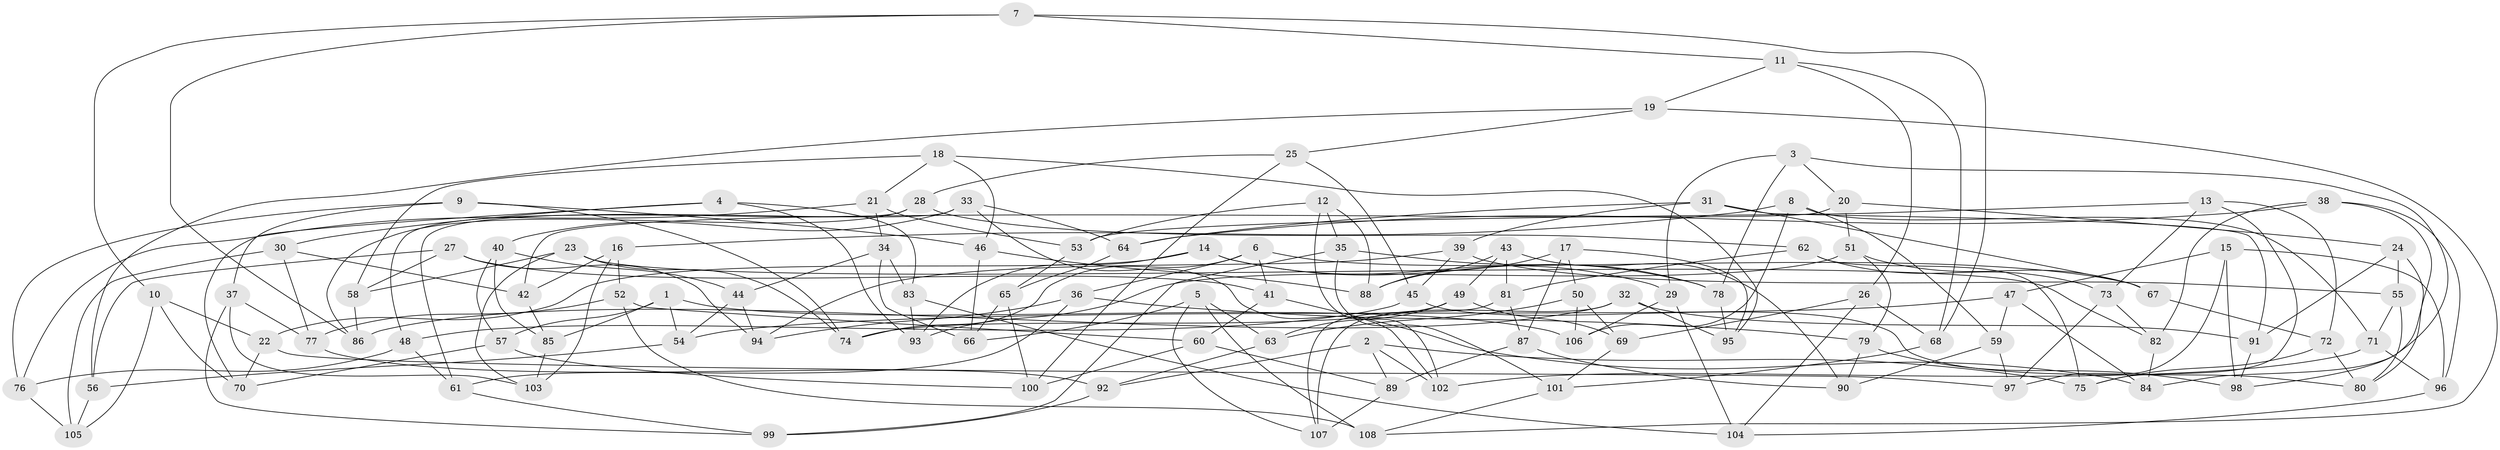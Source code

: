 // Generated by graph-tools (version 1.1) at 2025/11/02/27/25 16:11:48]
// undirected, 108 vertices, 216 edges
graph export_dot {
graph [start="1"]
  node [color=gray90,style=filled];
  1;
  2;
  3;
  4;
  5;
  6;
  7;
  8;
  9;
  10;
  11;
  12;
  13;
  14;
  15;
  16;
  17;
  18;
  19;
  20;
  21;
  22;
  23;
  24;
  25;
  26;
  27;
  28;
  29;
  30;
  31;
  32;
  33;
  34;
  35;
  36;
  37;
  38;
  39;
  40;
  41;
  42;
  43;
  44;
  45;
  46;
  47;
  48;
  49;
  50;
  51;
  52;
  53;
  54;
  55;
  56;
  57;
  58;
  59;
  60;
  61;
  62;
  63;
  64;
  65;
  66;
  67;
  68;
  69;
  70;
  71;
  72;
  73;
  74;
  75;
  76;
  77;
  78;
  79;
  80;
  81;
  82;
  83;
  84;
  85;
  86;
  87;
  88;
  89;
  90;
  91;
  92;
  93;
  94;
  95;
  96;
  97;
  98;
  99;
  100;
  101;
  102;
  103;
  104;
  105;
  106;
  107;
  108;
  1 -- 85;
  1 -- 57;
  1 -- 106;
  1 -- 54;
  2 -- 102;
  2 -- 89;
  2 -- 75;
  2 -- 92;
  3 -- 78;
  3 -- 20;
  3 -- 84;
  3 -- 29;
  4 -- 93;
  4 -- 83;
  4 -- 30;
  4 -- 70;
  5 -- 107;
  5 -- 63;
  5 -- 66;
  5 -- 108;
  6 -- 74;
  6 -- 41;
  6 -- 36;
  6 -- 67;
  7 -- 11;
  7 -- 10;
  7 -- 68;
  7 -- 86;
  8 -- 16;
  8 -- 59;
  8 -- 106;
  8 -- 71;
  9 -- 76;
  9 -- 46;
  9 -- 74;
  9 -- 37;
  10 -- 22;
  10 -- 70;
  10 -- 105;
  11 -- 26;
  11 -- 19;
  11 -- 68;
  12 -- 53;
  12 -- 88;
  12 -- 102;
  12 -- 35;
  13 -- 72;
  13 -- 53;
  13 -- 75;
  13 -- 73;
  14 -- 93;
  14 -- 22;
  14 -- 29;
  14 -- 78;
  15 -- 98;
  15 -- 96;
  15 -- 97;
  15 -- 47;
  16 -- 103;
  16 -- 52;
  16 -- 42;
  17 -- 50;
  17 -- 87;
  17 -- 88;
  17 -- 95;
  18 -- 58;
  18 -- 95;
  18 -- 46;
  18 -- 21;
  19 -- 56;
  19 -- 25;
  19 -- 108;
  20 -- 24;
  20 -- 51;
  20 -- 42;
  21 -- 53;
  21 -- 76;
  21 -- 34;
  22 -- 70;
  22 -- 97;
  23 -- 74;
  23 -- 82;
  23 -- 58;
  23 -- 103;
  24 -- 91;
  24 -- 80;
  24 -- 55;
  25 -- 45;
  25 -- 28;
  25 -- 100;
  26 -- 69;
  26 -- 68;
  26 -- 104;
  27 -- 56;
  27 -- 94;
  27 -- 58;
  27 -- 41;
  28 -- 62;
  28 -- 86;
  28 -- 48;
  29 -- 104;
  29 -- 106;
  30 -- 77;
  30 -- 105;
  30 -- 42;
  31 -- 67;
  31 -- 39;
  31 -- 64;
  31 -- 91;
  32 -- 91;
  32 -- 107;
  32 -- 95;
  32 -- 86;
  33 -- 61;
  33 -- 64;
  33 -- 102;
  33 -- 40;
  34 -- 44;
  34 -- 66;
  34 -- 83;
  35 -- 99;
  35 -- 78;
  35 -- 101;
  36 -- 61;
  36 -- 94;
  36 -- 79;
  37 -- 103;
  37 -- 77;
  37 -- 99;
  38 -- 96;
  38 -- 64;
  38 -- 82;
  38 -- 98;
  39 -- 94;
  39 -- 45;
  39 -- 55;
  40 -- 57;
  40 -- 85;
  40 -- 44;
  41 -- 84;
  41 -- 60;
  42 -- 85;
  43 -- 81;
  43 -- 49;
  43 -- 88;
  43 -- 90;
  44 -- 94;
  44 -- 54;
  45 -- 80;
  45 -- 48;
  46 -- 66;
  46 -- 88;
  47 -- 59;
  47 -- 84;
  47 -- 54;
  48 -- 61;
  48 -- 76;
  49 -- 74;
  49 -- 63;
  49 -- 69;
  50 -- 63;
  50 -- 106;
  50 -- 69;
  51 -- 93;
  51 -- 79;
  51 -- 67;
  52 -- 60;
  52 -- 77;
  52 -- 108;
  53 -- 65;
  54 -- 56;
  55 -- 71;
  55 -- 80;
  56 -- 105;
  57 -- 100;
  57 -- 70;
  58 -- 86;
  59 -- 90;
  59 -- 97;
  60 -- 89;
  60 -- 100;
  61 -- 99;
  62 -- 73;
  62 -- 75;
  62 -- 81;
  63 -- 92;
  64 -- 65;
  65 -- 100;
  65 -- 66;
  67 -- 72;
  68 -- 101;
  69 -- 101;
  71 -- 96;
  71 -- 102;
  72 -- 80;
  72 -- 75;
  73 -- 82;
  73 -- 97;
  76 -- 105;
  77 -- 92;
  78 -- 95;
  79 -- 98;
  79 -- 90;
  81 -- 107;
  81 -- 87;
  82 -- 84;
  83 -- 93;
  83 -- 104;
  85 -- 103;
  87 -- 90;
  87 -- 89;
  89 -- 107;
  91 -- 98;
  92 -- 99;
  96 -- 104;
  101 -- 108;
}
